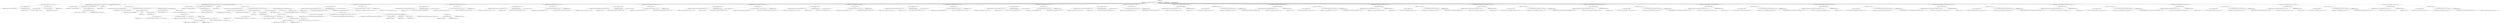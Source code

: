 digraph "init" {  
"266" [label = <(METHOD,init)<SUB>138</SUB>> ]
"267" [label = <(PARAM,this)<SUB>138</SUB>> ]
"268" [label = <(BLOCK,&lt;empty&gt;,&lt;empty&gt;)<SUB>138</SUB>> ]
"269" [label = <(&lt;operator&gt;.assignment,this.granted = new java.security.Permissions())<SUB>139</SUB>> ]
"270" [label = <(&lt;operator&gt;.fieldAccess,this.granted)<SUB>139</SUB>> ]
"271" [label = <(IDENTIFIER,this,this.granted = new java.security.Permissions())<SUB>139</SUB>> ]
"272" [label = <(FIELD_IDENTIFIER,granted,granted)<SUB>139</SUB>> ]
"273" [label = <(BLOCK,&lt;empty&gt;,&lt;empty&gt;)<SUB>139</SUB>> ]
"274" [label = <(&lt;operator&gt;.assignment,&lt;empty&gt;)> ]
"275" [label = <(IDENTIFIER,$obj3,&lt;empty&gt;)> ]
"276" [label = <(&lt;operator&gt;.alloc,new java.security.Permissions())<SUB>139</SUB>> ]
"277" [label = <(&lt;init&gt;,new java.security.Permissions())<SUB>139</SUB>> ]
"278" [label = <(IDENTIFIER,$obj3,new java.security.Permissions())> ]
"279" [label = <(IDENTIFIER,$obj3,&lt;empty&gt;)> ]
"280" [label = <(CONTROL_STRUCTURE,for (Iterator i = revokedPermissions.listIterator(); Some(i.hasNext()); ),for (Iterator i = revokedPermissions.listIterator(); Some(i.hasNext()); ))<SUB>140</SUB>> ]
"281" [label = <(LOCAL,Iterator i: java.util.Iterator)> ]
"282" [label = <(&lt;operator&gt;.assignment,Iterator i = revokedPermissions.listIterator())<SUB>140</SUB>> ]
"283" [label = <(IDENTIFIER,i,Iterator i = revokedPermissions.listIterator())<SUB>140</SUB>> ]
"284" [label = <(listIterator,revokedPermissions.listIterator())<SUB>140</SUB>> ]
"285" [label = <(&lt;operator&gt;.fieldAccess,this.revokedPermissions)<SUB>140</SUB>> ]
"286" [label = <(IDENTIFIER,this,revokedPermissions.listIterator())<SUB>140</SUB>> ]
"287" [label = <(FIELD_IDENTIFIER,revokedPermissions,revokedPermissions)<SUB>140</SUB>> ]
"288" [label = <(hasNext,i.hasNext())<SUB>140</SUB>> ]
"289" [label = <(IDENTIFIER,i,i.hasNext())<SUB>140</SUB>> ]
"290" [label = <(BLOCK,&lt;empty&gt;,&lt;empty&gt;)<SUB>140</SUB>> ]
"291" [label = <(LOCAL,Permissions.Permission p: org.apache.tools.ant.types.Permissions$Permission)> ]
"292" [label = <(&lt;operator&gt;.assignment,Permissions$Permission p = (Permissions.Permission) i.next())<SUB>141</SUB>> ]
"293" [label = <(IDENTIFIER,p,Permissions$Permission p = (Permissions.Permission) i.next())<SUB>141</SUB>> ]
"294" [label = <(&lt;operator&gt;.cast,(Permissions.Permission) i.next())<SUB>141</SUB>> ]
"295" [label = <(TYPE_REF,Permissions.Permission,Permissions.Permission)<SUB>141</SUB>> ]
"296" [label = <(next,i.next())<SUB>141</SUB>> ]
"297" [label = <(IDENTIFIER,i,i.next())<SUB>141</SUB>> ]
"298" [label = <(CONTROL_STRUCTURE,if (p.getClassName() == null),if (p.getClassName() == null))<SUB>142</SUB>> ]
"299" [label = <(&lt;operator&gt;.equals,p.getClassName() == null)<SUB>142</SUB>> ]
"300" [label = <(getClassName,p.getClassName())<SUB>142</SUB>> ]
"301" [label = <(IDENTIFIER,p,p.getClassName())<SUB>142</SUB>> ]
"302" [label = <(LITERAL,null,p.getClassName() == null)<SUB>142</SUB>> ]
"303" [label = <(BLOCK,&lt;empty&gt;,&lt;empty&gt;)<SUB>142</SUB>> ]
"304" [label = <(&lt;operator&gt;.throw,throw new BuildException(&quot;Revoked permission &quot; + p + &quot; does not contain a class.&quot;);)<SUB>143</SUB>> ]
"305" [label = <(BLOCK,&lt;empty&gt;,&lt;empty&gt;)<SUB>143</SUB>> ]
"306" [label = <(&lt;operator&gt;.assignment,&lt;empty&gt;)> ]
"307" [label = <(IDENTIFIER,$obj4,&lt;empty&gt;)> ]
"308" [label = <(&lt;operator&gt;.alloc,new BuildException(&quot;Revoked permission &quot; + p + &quot; does not contain a class.&quot;))<SUB>143</SUB>> ]
"309" [label = <(&lt;init&gt;,new BuildException(&quot;Revoked permission &quot; + p + &quot; does not contain a class.&quot;))<SUB>143</SUB>> ]
"310" [label = <(IDENTIFIER,$obj4,new BuildException(&quot;Revoked permission &quot; + p + &quot; does not contain a class.&quot;))> ]
"311" [label = <(&lt;operator&gt;.addition,&quot;Revoked permission &quot; + p + &quot; does not contain a class.&quot;)<SUB>143</SUB>> ]
"312" [label = <(&lt;operator&gt;.addition,&quot;Revoked permission &quot; + p)<SUB>143</SUB>> ]
"313" [label = <(LITERAL,&quot;Revoked permission &quot;,&quot;Revoked permission &quot; + p)<SUB>143</SUB>> ]
"314" [label = <(IDENTIFIER,p,&quot;Revoked permission &quot; + p)<SUB>143</SUB>> ]
"315" [label = <(LITERAL,&quot; does not contain a class.&quot;,&quot;Revoked permission &quot; + p + &quot; does not contain a class.&quot;)<SUB>143</SUB>> ]
"316" [label = <(IDENTIFIER,$obj4,&lt;empty&gt;)> ]
"317" [label = <(CONTROL_STRUCTURE,for (Iterator i = grantedPermissions.listIterator(); Some(i.hasNext()); ),for (Iterator i = grantedPermissions.listIterator(); Some(i.hasNext()); ))<SUB>146</SUB>> ]
"318" [label = <(LOCAL,Iterator i: java.util.Iterator)> ]
"319" [label = <(&lt;operator&gt;.assignment,Iterator i = grantedPermissions.listIterator())<SUB>146</SUB>> ]
"320" [label = <(IDENTIFIER,i,Iterator i = grantedPermissions.listIterator())<SUB>146</SUB>> ]
"321" [label = <(listIterator,grantedPermissions.listIterator())<SUB>146</SUB>> ]
"322" [label = <(&lt;operator&gt;.fieldAccess,this.grantedPermissions)<SUB>146</SUB>> ]
"323" [label = <(IDENTIFIER,this,grantedPermissions.listIterator())<SUB>146</SUB>> ]
"324" [label = <(FIELD_IDENTIFIER,grantedPermissions,grantedPermissions)<SUB>146</SUB>> ]
"325" [label = <(hasNext,i.hasNext())<SUB>146</SUB>> ]
"326" [label = <(IDENTIFIER,i,i.hasNext())<SUB>146</SUB>> ]
"327" [label = <(BLOCK,&lt;empty&gt;,&lt;empty&gt;)<SUB>146</SUB>> ]
"328" [label = <(LOCAL,Permissions.Permission p: org.apache.tools.ant.types.Permissions$Permission)> ]
"329" [label = <(&lt;operator&gt;.assignment,Permissions$Permission p = (Permissions.Permission) i.next())<SUB>147</SUB>> ]
"330" [label = <(IDENTIFIER,p,Permissions$Permission p = (Permissions.Permission) i.next())<SUB>147</SUB>> ]
"331" [label = <(&lt;operator&gt;.cast,(Permissions.Permission) i.next())<SUB>147</SUB>> ]
"332" [label = <(TYPE_REF,Permissions.Permission,Permissions.Permission)<SUB>147</SUB>> ]
"333" [label = <(next,i.next())<SUB>147</SUB>> ]
"334" [label = <(IDENTIFIER,i,i.next())<SUB>147</SUB>> ]
"335" [label = <(CONTROL_STRUCTURE,if (p.getClassName() == null),if (p.getClassName() == null))<SUB>148</SUB>> ]
"336" [label = <(&lt;operator&gt;.equals,p.getClassName() == null)<SUB>148</SUB>> ]
"337" [label = <(getClassName,p.getClassName())<SUB>148</SUB>> ]
"338" [label = <(IDENTIFIER,p,p.getClassName())<SUB>148</SUB>> ]
"339" [label = <(LITERAL,null,p.getClassName() == null)<SUB>148</SUB>> ]
"340" [label = <(BLOCK,&lt;empty&gt;,&lt;empty&gt;)<SUB>148</SUB>> ]
"341" [label = <(&lt;operator&gt;.throw,throw new BuildException(&quot;Granted permission &quot; + p + &quot; does not contain a class.&quot;);)<SUB>149</SUB>> ]
"342" [label = <(BLOCK,&lt;empty&gt;,&lt;empty&gt;)<SUB>149</SUB>> ]
"343" [label = <(&lt;operator&gt;.assignment,&lt;empty&gt;)> ]
"344" [label = <(IDENTIFIER,$obj5,&lt;empty&gt;)> ]
"345" [label = <(&lt;operator&gt;.alloc,new BuildException(&quot;Granted permission &quot; + p + &quot; does not contain a class.&quot;))<SUB>149</SUB>> ]
"346" [label = <(&lt;init&gt;,new BuildException(&quot;Granted permission &quot; + p + &quot; does not contain a class.&quot;))<SUB>149</SUB>> ]
"347" [label = <(IDENTIFIER,$obj5,new BuildException(&quot;Granted permission &quot; + p + &quot; does not contain a class.&quot;))> ]
"348" [label = <(&lt;operator&gt;.addition,&quot;Granted permission &quot; + p + &quot; does not contain a class.&quot;)<SUB>149</SUB>> ]
"349" [label = <(&lt;operator&gt;.addition,&quot;Granted permission &quot; + p)<SUB>149</SUB>> ]
"350" [label = <(LITERAL,&quot;Granted permission &quot;,&quot;Granted permission &quot; + p)<SUB>149</SUB>> ]
"351" [label = <(IDENTIFIER,p,&quot;Granted permission &quot; + p)<SUB>149</SUB>> ]
"352" [label = <(LITERAL,&quot; does not contain a class.&quot;,&quot;Granted permission &quot; + p + &quot; does not contain a class.&quot;)<SUB>149</SUB>> ]
"353" [label = <(IDENTIFIER,$obj5,&lt;empty&gt;)> ]
"354" [label = <(CONTROL_STRUCTURE,else,else)<SUB>150</SUB>> ]
"355" [label = <(BLOCK,&lt;empty&gt;,&lt;empty&gt;)<SUB>150</SUB>> ]
"8" [label = <(LOCAL,java.security.Permission perm: java.security.Permission)> ]
"356" [label = <(&lt;operator&gt;.assignment,Permission perm = new UnresolvedPermission(p.getClassName(), p.getName(), p.getActions(), null))<SUB>151</SUB>> ]
"357" [label = <(IDENTIFIER,perm,Permission perm = new UnresolvedPermission(p.getClassName(), p.getName(), p.getActions(), null))<SUB>151</SUB>> ]
"358" [label = <(&lt;operator&gt;.alloc,new UnresolvedPermission(p.getClassName(), p.getName(), p.getActions(), null))<SUB>151</SUB>> ]
"359" [label = <(&lt;init&gt;,new UnresolvedPermission(p.getClassName(), p.getName(), p.getActions(), null))<SUB>151</SUB>> ]
"7" [label = <(IDENTIFIER,perm,new UnresolvedPermission(p.getClassName(), p.getName(), p.getActions(), null))<SUB>151</SUB>> ]
"360" [label = <(getClassName,p.getClassName())<SUB>151</SUB>> ]
"361" [label = <(IDENTIFIER,p,p.getClassName())<SUB>151</SUB>> ]
"362" [label = <(getName,p.getName())<SUB>151</SUB>> ]
"363" [label = <(IDENTIFIER,p,p.getName())<SUB>151</SUB>> ]
"364" [label = <(getActions,p.getActions())<SUB>151</SUB>> ]
"365" [label = <(IDENTIFIER,p,p.getActions())<SUB>151</SUB>> ]
"366" [label = <(LITERAL,null,new UnresolvedPermission(p.getClassName(), p.getName(), p.getActions(), null))<SUB>151</SUB>> ]
"367" [label = <(add,granted.add(perm))<SUB>152</SUB>> ]
"368" [label = <(&lt;operator&gt;.fieldAccess,this.granted)<SUB>152</SUB>> ]
"369" [label = <(IDENTIFIER,this,granted.add(perm))<SUB>152</SUB>> ]
"370" [label = <(FIELD_IDENTIFIER,granted,granted)<SUB>152</SUB>> ]
"371" [label = <(IDENTIFIER,perm,granted.add(perm))<SUB>152</SUB>> ]
"372" [label = <(add,granted.add(new java.net.SocketPermission(&quot;localhost:1024-&quot;, &quot;listen&quot;)))<SUB>156</SUB>> ]
"373" [label = <(&lt;operator&gt;.fieldAccess,this.granted)<SUB>156</SUB>> ]
"374" [label = <(IDENTIFIER,this,granted.add(new java.net.SocketPermission(&quot;localhost:1024-&quot;, &quot;listen&quot;)))<SUB>156</SUB>> ]
"375" [label = <(FIELD_IDENTIFIER,granted,granted)<SUB>156</SUB>> ]
"376" [label = <(BLOCK,&lt;empty&gt;,&lt;empty&gt;)<SUB>156</SUB>> ]
"377" [label = <(&lt;operator&gt;.assignment,&lt;empty&gt;)> ]
"378" [label = <(IDENTIFIER,$obj7,&lt;empty&gt;)> ]
"379" [label = <(&lt;operator&gt;.alloc,new java.net.SocketPermission(&quot;localhost:1024-&quot;, &quot;listen&quot;))<SUB>156</SUB>> ]
"380" [label = <(&lt;init&gt;,new java.net.SocketPermission(&quot;localhost:1024-&quot;, &quot;listen&quot;))<SUB>156</SUB>> ]
"381" [label = <(IDENTIFIER,$obj7,new java.net.SocketPermission(&quot;localhost:1024-&quot;, &quot;listen&quot;))> ]
"382" [label = <(LITERAL,&quot;localhost:1024-&quot;,new java.net.SocketPermission(&quot;localhost:1024-&quot;, &quot;listen&quot;))<SUB>156</SUB>> ]
"383" [label = <(LITERAL,&quot;listen&quot;,new java.net.SocketPermission(&quot;localhost:1024-&quot;, &quot;listen&quot;))<SUB>156</SUB>> ]
"384" [label = <(IDENTIFIER,$obj7,&lt;empty&gt;)> ]
"385" [label = <(add,granted.add(new java.util.PropertyPermission(&quot;java.version&quot;, &quot;read&quot;)))<SUB>157</SUB>> ]
"386" [label = <(&lt;operator&gt;.fieldAccess,this.granted)<SUB>157</SUB>> ]
"387" [label = <(IDENTIFIER,this,granted.add(new java.util.PropertyPermission(&quot;java.version&quot;, &quot;read&quot;)))<SUB>157</SUB>> ]
"388" [label = <(FIELD_IDENTIFIER,granted,granted)<SUB>157</SUB>> ]
"389" [label = <(BLOCK,&lt;empty&gt;,&lt;empty&gt;)<SUB>157</SUB>> ]
"390" [label = <(&lt;operator&gt;.assignment,&lt;empty&gt;)> ]
"391" [label = <(IDENTIFIER,$obj8,&lt;empty&gt;)> ]
"392" [label = <(&lt;operator&gt;.alloc,new java.util.PropertyPermission(&quot;java.version&quot;, &quot;read&quot;))<SUB>157</SUB>> ]
"393" [label = <(&lt;init&gt;,new java.util.PropertyPermission(&quot;java.version&quot;, &quot;read&quot;))<SUB>157</SUB>> ]
"394" [label = <(IDENTIFIER,$obj8,new java.util.PropertyPermission(&quot;java.version&quot;, &quot;read&quot;))> ]
"395" [label = <(LITERAL,&quot;java.version&quot;,new java.util.PropertyPermission(&quot;java.version&quot;, &quot;read&quot;))<SUB>157</SUB>> ]
"396" [label = <(LITERAL,&quot;read&quot;,new java.util.PropertyPermission(&quot;java.version&quot;, &quot;read&quot;))<SUB>157</SUB>> ]
"397" [label = <(IDENTIFIER,$obj8,&lt;empty&gt;)> ]
"398" [label = <(add,granted.add(new java.util.PropertyPermission(&quot;java.vendor&quot;, &quot;read&quot;)))<SUB>158</SUB>> ]
"399" [label = <(&lt;operator&gt;.fieldAccess,this.granted)<SUB>158</SUB>> ]
"400" [label = <(IDENTIFIER,this,granted.add(new java.util.PropertyPermission(&quot;java.vendor&quot;, &quot;read&quot;)))<SUB>158</SUB>> ]
"401" [label = <(FIELD_IDENTIFIER,granted,granted)<SUB>158</SUB>> ]
"402" [label = <(BLOCK,&lt;empty&gt;,&lt;empty&gt;)<SUB>158</SUB>> ]
"403" [label = <(&lt;operator&gt;.assignment,&lt;empty&gt;)> ]
"404" [label = <(IDENTIFIER,$obj9,&lt;empty&gt;)> ]
"405" [label = <(&lt;operator&gt;.alloc,new java.util.PropertyPermission(&quot;java.vendor&quot;, &quot;read&quot;))<SUB>158</SUB>> ]
"406" [label = <(&lt;init&gt;,new java.util.PropertyPermission(&quot;java.vendor&quot;, &quot;read&quot;))<SUB>158</SUB>> ]
"407" [label = <(IDENTIFIER,$obj9,new java.util.PropertyPermission(&quot;java.vendor&quot;, &quot;read&quot;))> ]
"408" [label = <(LITERAL,&quot;java.vendor&quot;,new java.util.PropertyPermission(&quot;java.vendor&quot;, &quot;read&quot;))<SUB>158</SUB>> ]
"409" [label = <(LITERAL,&quot;read&quot;,new java.util.PropertyPermission(&quot;java.vendor&quot;, &quot;read&quot;))<SUB>158</SUB>> ]
"410" [label = <(IDENTIFIER,$obj9,&lt;empty&gt;)> ]
"411" [label = <(add,granted.add(new java.util.PropertyPermission(&quot;java.vendor.url&quot;, &quot;read&quot;)))<SUB>159</SUB>> ]
"412" [label = <(&lt;operator&gt;.fieldAccess,this.granted)<SUB>159</SUB>> ]
"413" [label = <(IDENTIFIER,this,granted.add(new java.util.PropertyPermission(&quot;java.vendor.url&quot;, &quot;read&quot;)))<SUB>159</SUB>> ]
"414" [label = <(FIELD_IDENTIFIER,granted,granted)<SUB>159</SUB>> ]
"415" [label = <(BLOCK,&lt;empty&gt;,&lt;empty&gt;)<SUB>159</SUB>> ]
"416" [label = <(&lt;operator&gt;.assignment,&lt;empty&gt;)> ]
"417" [label = <(IDENTIFIER,$obj10,&lt;empty&gt;)> ]
"418" [label = <(&lt;operator&gt;.alloc,new java.util.PropertyPermission(&quot;java.vendor.url&quot;, &quot;read&quot;))<SUB>159</SUB>> ]
"419" [label = <(&lt;init&gt;,new java.util.PropertyPermission(&quot;java.vendor.url&quot;, &quot;read&quot;))<SUB>159</SUB>> ]
"420" [label = <(IDENTIFIER,$obj10,new java.util.PropertyPermission(&quot;java.vendor.url&quot;, &quot;read&quot;))> ]
"421" [label = <(LITERAL,&quot;java.vendor.url&quot;,new java.util.PropertyPermission(&quot;java.vendor.url&quot;, &quot;read&quot;))<SUB>159</SUB>> ]
"422" [label = <(LITERAL,&quot;read&quot;,new java.util.PropertyPermission(&quot;java.vendor.url&quot;, &quot;read&quot;))<SUB>159</SUB>> ]
"423" [label = <(IDENTIFIER,$obj10,&lt;empty&gt;)> ]
"424" [label = <(add,granted.add(new java.util.PropertyPermission(&quot;java.class.version&quot;, &quot;read&quot;)))<SUB>160</SUB>> ]
"425" [label = <(&lt;operator&gt;.fieldAccess,this.granted)<SUB>160</SUB>> ]
"426" [label = <(IDENTIFIER,this,granted.add(new java.util.PropertyPermission(&quot;java.class.version&quot;, &quot;read&quot;)))<SUB>160</SUB>> ]
"427" [label = <(FIELD_IDENTIFIER,granted,granted)<SUB>160</SUB>> ]
"428" [label = <(BLOCK,&lt;empty&gt;,&lt;empty&gt;)<SUB>160</SUB>> ]
"429" [label = <(&lt;operator&gt;.assignment,&lt;empty&gt;)> ]
"430" [label = <(IDENTIFIER,$obj11,&lt;empty&gt;)> ]
"431" [label = <(&lt;operator&gt;.alloc,new java.util.PropertyPermission(&quot;java.class.version&quot;, &quot;read&quot;))<SUB>160</SUB>> ]
"432" [label = <(&lt;init&gt;,new java.util.PropertyPermission(&quot;java.class.version&quot;, &quot;read&quot;))<SUB>160</SUB>> ]
"433" [label = <(IDENTIFIER,$obj11,new java.util.PropertyPermission(&quot;java.class.version&quot;, &quot;read&quot;))> ]
"434" [label = <(LITERAL,&quot;java.class.version&quot;,new java.util.PropertyPermission(&quot;java.class.version&quot;, &quot;read&quot;))<SUB>160</SUB>> ]
"435" [label = <(LITERAL,&quot;read&quot;,new java.util.PropertyPermission(&quot;java.class.version&quot;, &quot;read&quot;))<SUB>160</SUB>> ]
"436" [label = <(IDENTIFIER,$obj11,&lt;empty&gt;)> ]
"437" [label = <(add,granted.add(new java.util.PropertyPermission(&quot;os.name&quot;, &quot;read&quot;)))<SUB>161</SUB>> ]
"438" [label = <(&lt;operator&gt;.fieldAccess,this.granted)<SUB>161</SUB>> ]
"439" [label = <(IDENTIFIER,this,granted.add(new java.util.PropertyPermission(&quot;os.name&quot;, &quot;read&quot;)))<SUB>161</SUB>> ]
"440" [label = <(FIELD_IDENTIFIER,granted,granted)<SUB>161</SUB>> ]
"441" [label = <(BLOCK,&lt;empty&gt;,&lt;empty&gt;)<SUB>161</SUB>> ]
"442" [label = <(&lt;operator&gt;.assignment,&lt;empty&gt;)> ]
"443" [label = <(IDENTIFIER,$obj12,&lt;empty&gt;)> ]
"444" [label = <(&lt;operator&gt;.alloc,new java.util.PropertyPermission(&quot;os.name&quot;, &quot;read&quot;))<SUB>161</SUB>> ]
"445" [label = <(&lt;init&gt;,new java.util.PropertyPermission(&quot;os.name&quot;, &quot;read&quot;))<SUB>161</SUB>> ]
"446" [label = <(IDENTIFIER,$obj12,new java.util.PropertyPermission(&quot;os.name&quot;, &quot;read&quot;))> ]
"447" [label = <(LITERAL,&quot;os.name&quot;,new java.util.PropertyPermission(&quot;os.name&quot;, &quot;read&quot;))<SUB>161</SUB>> ]
"448" [label = <(LITERAL,&quot;read&quot;,new java.util.PropertyPermission(&quot;os.name&quot;, &quot;read&quot;))<SUB>161</SUB>> ]
"449" [label = <(IDENTIFIER,$obj12,&lt;empty&gt;)> ]
"450" [label = <(add,granted.add(new java.util.PropertyPermission(&quot;os.version&quot;, &quot;read&quot;)))<SUB>162</SUB>> ]
"451" [label = <(&lt;operator&gt;.fieldAccess,this.granted)<SUB>162</SUB>> ]
"452" [label = <(IDENTIFIER,this,granted.add(new java.util.PropertyPermission(&quot;os.version&quot;, &quot;read&quot;)))<SUB>162</SUB>> ]
"453" [label = <(FIELD_IDENTIFIER,granted,granted)<SUB>162</SUB>> ]
"454" [label = <(BLOCK,&lt;empty&gt;,&lt;empty&gt;)<SUB>162</SUB>> ]
"455" [label = <(&lt;operator&gt;.assignment,&lt;empty&gt;)> ]
"456" [label = <(IDENTIFIER,$obj13,&lt;empty&gt;)> ]
"457" [label = <(&lt;operator&gt;.alloc,new java.util.PropertyPermission(&quot;os.version&quot;, &quot;read&quot;))<SUB>162</SUB>> ]
"458" [label = <(&lt;init&gt;,new java.util.PropertyPermission(&quot;os.version&quot;, &quot;read&quot;))<SUB>162</SUB>> ]
"459" [label = <(IDENTIFIER,$obj13,new java.util.PropertyPermission(&quot;os.version&quot;, &quot;read&quot;))> ]
"460" [label = <(LITERAL,&quot;os.version&quot;,new java.util.PropertyPermission(&quot;os.version&quot;, &quot;read&quot;))<SUB>162</SUB>> ]
"461" [label = <(LITERAL,&quot;read&quot;,new java.util.PropertyPermission(&quot;os.version&quot;, &quot;read&quot;))<SUB>162</SUB>> ]
"462" [label = <(IDENTIFIER,$obj13,&lt;empty&gt;)> ]
"463" [label = <(add,granted.add(new java.util.PropertyPermission(&quot;os.arch&quot;, &quot;read&quot;)))<SUB>163</SUB>> ]
"464" [label = <(&lt;operator&gt;.fieldAccess,this.granted)<SUB>163</SUB>> ]
"465" [label = <(IDENTIFIER,this,granted.add(new java.util.PropertyPermission(&quot;os.arch&quot;, &quot;read&quot;)))<SUB>163</SUB>> ]
"466" [label = <(FIELD_IDENTIFIER,granted,granted)<SUB>163</SUB>> ]
"467" [label = <(BLOCK,&lt;empty&gt;,&lt;empty&gt;)<SUB>163</SUB>> ]
"468" [label = <(&lt;operator&gt;.assignment,&lt;empty&gt;)> ]
"469" [label = <(IDENTIFIER,$obj14,&lt;empty&gt;)> ]
"470" [label = <(&lt;operator&gt;.alloc,new java.util.PropertyPermission(&quot;os.arch&quot;, &quot;read&quot;))<SUB>163</SUB>> ]
"471" [label = <(&lt;init&gt;,new java.util.PropertyPermission(&quot;os.arch&quot;, &quot;read&quot;))<SUB>163</SUB>> ]
"472" [label = <(IDENTIFIER,$obj14,new java.util.PropertyPermission(&quot;os.arch&quot;, &quot;read&quot;))> ]
"473" [label = <(LITERAL,&quot;os.arch&quot;,new java.util.PropertyPermission(&quot;os.arch&quot;, &quot;read&quot;))<SUB>163</SUB>> ]
"474" [label = <(LITERAL,&quot;read&quot;,new java.util.PropertyPermission(&quot;os.arch&quot;, &quot;read&quot;))<SUB>163</SUB>> ]
"475" [label = <(IDENTIFIER,$obj14,&lt;empty&gt;)> ]
"476" [label = <(add,granted.add(new java.util.PropertyPermission(&quot;file.encoding&quot;, &quot;read&quot;)))<SUB>164</SUB>> ]
"477" [label = <(&lt;operator&gt;.fieldAccess,this.granted)<SUB>164</SUB>> ]
"478" [label = <(IDENTIFIER,this,granted.add(new java.util.PropertyPermission(&quot;file.encoding&quot;, &quot;read&quot;)))<SUB>164</SUB>> ]
"479" [label = <(FIELD_IDENTIFIER,granted,granted)<SUB>164</SUB>> ]
"480" [label = <(BLOCK,&lt;empty&gt;,&lt;empty&gt;)<SUB>164</SUB>> ]
"481" [label = <(&lt;operator&gt;.assignment,&lt;empty&gt;)> ]
"482" [label = <(IDENTIFIER,$obj15,&lt;empty&gt;)> ]
"483" [label = <(&lt;operator&gt;.alloc,new java.util.PropertyPermission(&quot;file.encoding&quot;, &quot;read&quot;))<SUB>164</SUB>> ]
"484" [label = <(&lt;init&gt;,new java.util.PropertyPermission(&quot;file.encoding&quot;, &quot;read&quot;))<SUB>164</SUB>> ]
"485" [label = <(IDENTIFIER,$obj15,new java.util.PropertyPermission(&quot;file.encoding&quot;, &quot;read&quot;))> ]
"486" [label = <(LITERAL,&quot;file.encoding&quot;,new java.util.PropertyPermission(&quot;file.encoding&quot;, &quot;read&quot;))<SUB>164</SUB>> ]
"487" [label = <(LITERAL,&quot;read&quot;,new java.util.PropertyPermission(&quot;file.encoding&quot;, &quot;read&quot;))<SUB>164</SUB>> ]
"488" [label = <(IDENTIFIER,$obj15,&lt;empty&gt;)> ]
"489" [label = <(add,granted.add(new java.util.PropertyPermission(&quot;file.separator&quot;, &quot;read&quot;)))<SUB>165</SUB>> ]
"490" [label = <(&lt;operator&gt;.fieldAccess,this.granted)<SUB>165</SUB>> ]
"491" [label = <(IDENTIFIER,this,granted.add(new java.util.PropertyPermission(&quot;file.separator&quot;, &quot;read&quot;)))<SUB>165</SUB>> ]
"492" [label = <(FIELD_IDENTIFIER,granted,granted)<SUB>165</SUB>> ]
"493" [label = <(BLOCK,&lt;empty&gt;,&lt;empty&gt;)<SUB>165</SUB>> ]
"494" [label = <(&lt;operator&gt;.assignment,&lt;empty&gt;)> ]
"495" [label = <(IDENTIFIER,$obj16,&lt;empty&gt;)> ]
"496" [label = <(&lt;operator&gt;.alloc,new java.util.PropertyPermission(&quot;file.separator&quot;, &quot;read&quot;))<SUB>165</SUB>> ]
"497" [label = <(&lt;init&gt;,new java.util.PropertyPermission(&quot;file.separator&quot;, &quot;read&quot;))<SUB>165</SUB>> ]
"498" [label = <(IDENTIFIER,$obj16,new java.util.PropertyPermission(&quot;file.separator&quot;, &quot;read&quot;))> ]
"499" [label = <(LITERAL,&quot;file.separator&quot;,new java.util.PropertyPermission(&quot;file.separator&quot;, &quot;read&quot;))<SUB>165</SUB>> ]
"500" [label = <(LITERAL,&quot;read&quot;,new java.util.PropertyPermission(&quot;file.separator&quot;, &quot;read&quot;))<SUB>165</SUB>> ]
"501" [label = <(IDENTIFIER,$obj16,&lt;empty&gt;)> ]
"502" [label = <(add,granted.add(new java.util.PropertyPermission(&quot;path.separator&quot;, &quot;read&quot;)))<SUB>166</SUB>> ]
"503" [label = <(&lt;operator&gt;.fieldAccess,this.granted)<SUB>166</SUB>> ]
"504" [label = <(IDENTIFIER,this,granted.add(new java.util.PropertyPermission(&quot;path.separator&quot;, &quot;read&quot;)))<SUB>166</SUB>> ]
"505" [label = <(FIELD_IDENTIFIER,granted,granted)<SUB>166</SUB>> ]
"506" [label = <(BLOCK,&lt;empty&gt;,&lt;empty&gt;)<SUB>166</SUB>> ]
"507" [label = <(&lt;operator&gt;.assignment,&lt;empty&gt;)> ]
"508" [label = <(IDENTIFIER,$obj17,&lt;empty&gt;)> ]
"509" [label = <(&lt;operator&gt;.alloc,new java.util.PropertyPermission(&quot;path.separator&quot;, &quot;read&quot;))<SUB>166</SUB>> ]
"510" [label = <(&lt;init&gt;,new java.util.PropertyPermission(&quot;path.separator&quot;, &quot;read&quot;))<SUB>166</SUB>> ]
"511" [label = <(IDENTIFIER,$obj17,new java.util.PropertyPermission(&quot;path.separator&quot;, &quot;read&quot;))> ]
"512" [label = <(LITERAL,&quot;path.separator&quot;,new java.util.PropertyPermission(&quot;path.separator&quot;, &quot;read&quot;))<SUB>166</SUB>> ]
"513" [label = <(LITERAL,&quot;read&quot;,new java.util.PropertyPermission(&quot;path.separator&quot;, &quot;read&quot;))<SUB>166</SUB>> ]
"514" [label = <(IDENTIFIER,$obj17,&lt;empty&gt;)> ]
"515" [label = <(add,granted.add(new java.util.PropertyPermission(&quot;line.separator&quot;, &quot;read&quot;)))<SUB>167</SUB>> ]
"516" [label = <(&lt;operator&gt;.fieldAccess,this.granted)<SUB>167</SUB>> ]
"517" [label = <(IDENTIFIER,this,granted.add(new java.util.PropertyPermission(&quot;line.separator&quot;, &quot;read&quot;)))<SUB>167</SUB>> ]
"518" [label = <(FIELD_IDENTIFIER,granted,granted)<SUB>167</SUB>> ]
"519" [label = <(BLOCK,&lt;empty&gt;,&lt;empty&gt;)<SUB>167</SUB>> ]
"520" [label = <(&lt;operator&gt;.assignment,&lt;empty&gt;)> ]
"521" [label = <(IDENTIFIER,$obj18,&lt;empty&gt;)> ]
"522" [label = <(&lt;operator&gt;.alloc,new java.util.PropertyPermission(&quot;line.separator&quot;, &quot;read&quot;))<SUB>167</SUB>> ]
"523" [label = <(&lt;init&gt;,new java.util.PropertyPermission(&quot;line.separator&quot;, &quot;read&quot;))<SUB>167</SUB>> ]
"524" [label = <(IDENTIFIER,$obj18,new java.util.PropertyPermission(&quot;line.separator&quot;, &quot;read&quot;))> ]
"525" [label = <(LITERAL,&quot;line.separator&quot;,new java.util.PropertyPermission(&quot;line.separator&quot;, &quot;read&quot;))<SUB>167</SUB>> ]
"526" [label = <(LITERAL,&quot;read&quot;,new java.util.PropertyPermission(&quot;line.separator&quot;, &quot;read&quot;))<SUB>167</SUB>> ]
"527" [label = <(IDENTIFIER,$obj18,&lt;empty&gt;)> ]
"528" [label = <(add,granted.add(new java.util.PropertyPermission(&quot;java.specification.version&quot;, &quot;read&quot;)))<SUB>168</SUB>> ]
"529" [label = <(&lt;operator&gt;.fieldAccess,this.granted)<SUB>168</SUB>> ]
"530" [label = <(IDENTIFIER,this,granted.add(new java.util.PropertyPermission(&quot;java.specification.version&quot;, &quot;read&quot;)))<SUB>168</SUB>> ]
"531" [label = <(FIELD_IDENTIFIER,granted,granted)<SUB>168</SUB>> ]
"532" [label = <(BLOCK,&lt;empty&gt;,&lt;empty&gt;)<SUB>168</SUB>> ]
"533" [label = <(&lt;operator&gt;.assignment,&lt;empty&gt;)> ]
"534" [label = <(IDENTIFIER,$obj19,&lt;empty&gt;)> ]
"535" [label = <(&lt;operator&gt;.alloc,new java.util.PropertyPermission(&quot;java.specification.version&quot;, &quot;read&quot;))<SUB>168</SUB>> ]
"536" [label = <(&lt;init&gt;,new java.util.PropertyPermission(&quot;java.specification.version&quot;, &quot;read&quot;))<SUB>168</SUB>> ]
"537" [label = <(IDENTIFIER,$obj19,new java.util.PropertyPermission(&quot;java.specification.version&quot;, &quot;read&quot;))> ]
"538" [label = <(LITERAL,&quot;java.specification.version&quot;,new java.util.PropertyPermission(&quot;java.specification.version&quot;, &quot;read&quot;))<SUB>168</SUB>> ]
"539" [label = <(LITERAL,&quot;read&quot;,new java.util.PropertyPermission(&quot;java.specification.version&quot;, &quot;read&quot;))<SUB>168</SUB>> ]
"540" [label = <(IDENTIFIER,$obj19,&lt;empty&gt;)> ]
"541" [label = <(add,granted.add(new java.util.PropertyPermission(&quot;java.specification.vendor&quot;, &quot;read&quot;)))<SUB>169</SUB>> ]
"542" [label = <(&lt;operator&gt;.fieldAccess,this.granted)<SUB>169</SUB>> ]
"543" [label = <(IDENTIFIER,this,granted.add(new java.util.PropertyPermission(&quot;java.specification.vendor&quot;, &quot;read&quot;)))<SUB>169</SUB>> ]
"544" [label = <(FIELD_IDENTIFIER,granted,granted)<SUB>169</SUB>> ]
"545" [label = <(BLOCK,&lt;empty&gt;,&lt;empty&gt;)<SUB>169</SUB>> ]
"546" [label = <(&lt;operator&gt;.assignment,&lt;empty&gt;)> ]
"547" [label = <(IDENTIFIER,$obj20,&lt;empty&gt;)> ]
"548" [label = <(&lt;operator&gt;.alloc,new java.util.PropertyPermission(&quot;java.specification.vendor&quot;, &quot;read&quot;))<SUB>169</SUB>> ]
"549" [label = <(&lt;init&gt;,new java.util.PropertyPermission(&quot;java.specification.vendor&quot;, &quot;read&quot;))<SUB>169</SUB>> ]
"550" [label = <(IDENTIFIER,$obj20,new java.util.PropertyPermission(&quot;java.specification.vendor&quot;, &quot;read&quot;))> ]
"551" [label = <(LITERAL,&quot;java.specification.vendor&quot;,new java.util.PropertyPermission(&quot;java.specification.vendor&quot;, &quot;read&quot;))<SUB>169</SUB>> ]
"552" [label = <(LITERAL,&quot;read&quot;,new java.util.PropertyPermission(&quot;java.specification.vendor&quot;, &quot;read&quot;))<SUB>169</SUB>> ]
"553" [label = <(IDENTIFIER,$obj20,&lt;empty&gt;)> ]
"554" [label = <(add,granted.add(new java.util.PropertyPermission(&quot;java.specification.name&quot;, &quot;read&quot;)))<SUB>170</SUB>> ]
"555" [label = <(&lt;operator&gt;.fieldAccess,this.granted)<SUB>170</SUB>> ]
"556" [label = <(IDENTIFIER,this,granted.add(new java.util.PropertyPermission(&quot;java.specification.name&quot;, &quot;read&quot;)))<SUB>170</SUB>> ]
"557" [label = <(FIELD_IDENTIFIER,granted,granted)<SUB>170</SUB>> ]
"558" [label = <(BLOCK,&lt;empty&gt;,&lt;empty&gt;)<SUB>170</SUB>> ]
"559" [label = <(&lt;operator&gt;.assignment,&lt;empty&gt;)> ]
"560" [label = <(IDENTIFIER,$obj21,&lt;empty&gt;)> ]
"561" [label = <(&lt;operator&gt;.alloc,new java.util.PropertyPermission(&quot;java.specification.name&quot;, &quot;read&quot;))<SUB>170</SUB>> ]
"562" [label = <(&lt;init&gt;,new java.util.PropertyPermission(&quot;java.specification.name&quot;, &quot;read&quot;))<SUB>170</SUB>> ]
"563" [label = <(IDENTIFIER,$obj21,new java.util.PropertyPermission(&quot;java.specification.name&quot;, &quot;read&quot;))> ]
"564" [label = <(LITERAL,&quot;java.specification.name&quot;,new java.util.PropertyPermission(&quot;java.specification.name&quot;, &quot;read&quot;))<SUB>170</SUB>> ]
"565" [label = <(LITERAL,&quot;read&quot;,new java.util.PropertyPermission(&quot;java.specification.name&quot;, &quot;read&quot;))<SUB>170</SUB>> ]
"566" [label = <(IDENTIFIER,$obj21,&lt;empty&gt;)> ]
"567" [label = <(add,granted.add(new java.util.PropertyPermission(&quot;java.vm.specification.version&quot;, &quot;read&quot;)))<SUB>171</SUB>> ]
"568" [label = <(&lt;operator&gt;.fieldAccess,this.granted)<SUB>171</SUB>> ]
"569" [label = <(IDENTIFIER,this,granted.add(new java.util.PropertyPermission(&quot;java.vm.specification.version&quot;, &quot;read&quot;)))<SUB>171</SUB>> ]
"570" [label = <(FIELD_IDENTIFIER,granted,granted)<SUB>171</SUB>> ]
"571" [label = <(BLOCK,&lt;empty&gt;,&lt;empty&gt;)<SUB>171</SUB>> ]
"572" [label = <(&lt;operator&gt;.assignment,&lt;empty&gt;)> ]
"573" [label = <(IDENTIFIER,$obj22,&lt;empty&gt;)> ]
"574" [label = <(&lt;operator&gt;.alloc,new java.util.PropertyPermission(&quot;java.vm.specification.version&quot;, &quot;read&quot;))<SUB>171</SUB>> ]
"575" [label = <(&lt;init&gt;,new java.util.PropertyPermission(&quot;java.vm.specification.version&quot;, &quot;read&quot;))<SUB>171</SUB>> ]
"576" [label = <(IDENTIFIER,$obj22,new java.util.PropertyPermission(&quot;java.vm.specification.version&quot;, &quot;read&quot;))> ]
"577" [label = <(LITERAL,&quot;java.vm.specification.version&quot;,new java.util.PropertyPermission(&quot;java.vm.specification.version&quot;, &quot;read&quot;))<SUB>171</SUB>> ]
"578" [label = <(LITERAL,&quot;read&quot;,new java.util.PropertyPermission(&quot;java.vm.specification.version&quot;, &quot;read&quot;))<SUB>171</SUB>> ]
"579" [label = <(IDENTIFIER,$obj22,&lt;empty&gt;)> ]
"580" [label = <(add,granted.add(new java.util.PropertyPermission(&quot;java.vm.specification.vendor&quot;, &quot;read&quot;)))<SUB>172</SUB>> ]
"581" [label = <(&lt;operator&gt;.fieldAccess,this.granted)<SUB>172</SUB>> ]
"582" [label = <(IDENTIFIER,this,granted.add(new java.util.PropertyPermission(&quot;java.vm.specification.vendor&quot;, &quot;read&quot;)))<SUB>172</SUB>> ]
"583" [label = <(FIELD_IDENTIFIER,granted,granted)<SUB>172</SUB>> ]
"584" [label = <(BLOCK,&lt;empty&gt;,&lt;empty&gt;)<SUB>172</SUB>> ]
"585" [label = <(&lt;operator&gt;.assignment,&lt;empty&gt;)> ]
"586" [label = <(IDENTIFIER,$obj23,&lt;empty&gt;)> ]
"587" [label = <(&lt;operator&gt;.alloc,new java.util.PropertyPermission(&quot;java.vm.specification.vendor&quot;, &quot;read&quot;))<SUB>172</SUB>> ]
"588" [label = <(&lt;init&gt;,new java.util.PropertyPermission(&quot;java.vm.specification.vendor&quot;, &quot;read&quot;))<SUB>172</SUB>> ]
"589" [label = <(IDENTIFIER,$obj23,new java.util.PropertyPermission(&quot;java.vm.specification.vendor&quot;, &quot;read&quot;))> ]
"590" [label = <(LITERAL,&quot;java.vm.specification.vendor&quot;,new java.util.PropertyPermission(&quot;java.vm.specification.vendor&quot;, &quot;read&quot;))<SUB>172</SUB>> ]
"591" [label = <(LITERAL,&quot;read&quot;,new java.util.PropertyPermission(&quot;java.vm.specification.vendor&quot;, &quot;read&quot;))<SUB>172</SUB>> ]
"592" [label = <(IDENTIFIER,$obj23,&lt;empty&gt;)> ]
"593" [label = <(add,granted.add(new java.util.PropertyPermission(&quot;java.vm.specification.name&quot;, &quot;read&quot;)))<SUB>173</SUB>> ]
"594" [label = <(&lt;operator&gt;.fieldAccess,this.granted)<SUB>173</SUB>> ]
"595" [label = <(IDENTIFIER,this,granted.add(new java.util.PropertyPermission(&quot;java.vm.specification.name&quot;, &quot;read&quot;)))<SUB>173</SUB>> ]
"596" [label = <(FIELD_IDENTIFIER,granted,granted)<SUB>173</SUB>> ]
"597" [label = <(BLOCK,&lt;empty&gt;,&lt;empty&gt;)<SUB>173</SUB>> ]
"598" [label = <(&lt;operator&gt;.assignment,&lt;empty&gt;)> ]
"599" [label = <(IDENTIFIER,$obj24,&lt;empty&gt;)> ]
"600" [label = <(&lt;operator&gt;.alloc,new java.util.PropertyPermission(&quot;java.vm.specification.name&quot;, &quot;read&quot;))<SUB>173</SUB>> ]
"601" [label = <(&lt;init&gt;,new java.util.PropertyPermission(&quot;java.vm.specification.name&quot;, &quot;read&quot;))<SUB>173</SUB>> ]
"602" [label = <(IDENTIFIER,$obj24,new java.util.PropertyPermission(&quot;java.vm.specification.name&quot;, &quot;read&quot;))> ]
"603" [label = <(LITERAL,&quot;java.vm.specification.name&quot;,new java.util.PropertyPermission(&quot;java.vm.specification.name&quot;, &quot;read&quot;))<SUB>173</SUB>> ]
"604" [label = <(LITERAL,&quot;read&quot;,new java.util.PropertyPermission(&quot;java.vm.specification.name&quot;, &quot;read&quot;))<SUB>173</SUB>> ]
"605" [label = <(IDENTIFIER,$obj24,&lt;empty&gt;)> ]
"606" [label = <(add,granted.add(new java.util.PropertyPermission(&quot;java.vm.version&quot;, &quot;read&quot;)))<SUB>174</SUB>> ]
"607" [label = <(&lt;operator&gt;.fieldAccess,this.granted)<SUB>174</SUB>> ]
"608" [label = <(IDENTIFIER,this,granted.add(new java.util.PropertyPermission(&quot;java.vm.version&quot;, &quot;read&quot;)))<SUB>174</SUB>> ]
"609" [label = <(FIELD_IDENTIFIER,granted,granted)<SUB>174</SUB>> ]
"610" [label = <(BLOCK,&lt;empty&gt;,&lt;empty&gt;)<SUB>174</SUB>> ]
"611" [label = <(&lt;operator&gt;.assignment,&lt;empty&gt;)> ]
"612" [label = <(IDENTIFIER,$obj25,&lt;empty&gt;)> ]
"613" [label = <(&lt;operator&gt;.alloc,new java.util.PropertyPermission(&quot;java.vm.version&quot;, &quot;read&quot;))<SUB>174</SUB>> ]
"614" [label = <(&lt;init&gt;,new java.util.PropertyPermission(&quot;java.vm.version&quot;, &quot;read&quot;))<SUB>174</SUB>> ]
"615" [label = <(IDENTIFIER,$obj25,new java.util.PropertyPermission(&quot;java.vm.version&quot;, &quot;read&quot;))> ]
"616" [label = <(LITERAL,&quot;java.vm.version&quot;,new java.util.PropertyPermission(&quot;java.vm.version&quot;, &quot;read&quot;))<SUB>174</SUB>> ]
"617" [label = <(LITERAL,&quot;read&quot;,new java.util.PropertyPermission(&quot;java.vm.version&quot;, &quot;read&quot;))<SUB>174</SUB>> ]
"618" [label = <(IDENTIFIER,$obj25,&lt;empty&gt;)> ]
"619" [label = <(add,granted.add(new java.util.PropertyPermission(&quot;java.vm.vendor&quot;, &quot;read&quot;)))<SUB>175</SUB>> ]
"620" [label = <(&lt;operator&gt;.fieldAccess,this.granted)<SUB>175</SUB>> ]
"621" [label = <(IDENTIFIER,this,granted.add(new java.util.PropertyPermission(&quot;java.vm.vendor&quot;, &quot;read&quot;)))<SUB>175</SUB>> ]
"622" [label = <(FIELD_IDENTIFIER,granted,granted)<SUB>175</SUB>> ]
"623" [label = <(BLOCK,&lt;empty&gt;,&lt;empty&gt;)<SUB>175</SUB>> ]
"624" [label = <(&lt;operator&gt;.assignment,&lt;empty&gt;)> ]
"625" [label = <(IDENTIFIER,$obj26,&lt;empty&gt;)> ]
"626" [label = <(&lt;operator&gt;.alloc,new java.util.PropertyPermission(&quot;java.vm.vendor&quot;, &quot;read&quot;))<SUB>175</SUB>> ]
"627" [label = <(&lt;init&gt;,new java.util.PropertyPermission(&quot;java.vm.vendor&quot;, &quot;read&quot;))<SUB>175</SUB>> ]
"628" [label = <(IDENTIFIER,$obj26,new java.util.PropertyPermission(&quot;java.vm.vendor&quot;, &quot;read&quot;))> ]
"629" [label = <(LITERAL,&quot;java.vm.vendor&quot;,new java.util.PropertyPermission(&quot;java.vm.vendor&quot;, &quot;read&quot;))<SUB>175</SUB>> ]
"630" [label = <(LITERAL,&quot;read&quot;,new java.util.PropertyPermission(&quot;java.vm.vendor&quot;, &quot;read&quot;))<SUB>175</SUB>> ]
"631" [label = <(IDENTIFIER,$obj26,&lt;empty&gt;)> ]
"632" [label = <(add,granted.add(new java.util.PropertyPermission(&quot;java.vm.name&quot;, &quot;read&quot;)))<SUB>176</SUB>> ]
"633" [label = <(&lt;operator&gt;.fieldAccess,this.granted)<SUB>176</SUB>> ]
"634" [label = <(IDENTIFIER,this,granted.add(new java.util.PropertyPermission(&quot;java.vm.name&quot;, &quot;read&quot;)))<SUB>176</SUB>> ]
"635" [label = <(FIELD_IDENTIFIER,granted,granted)<SUB>176</SUB>> ]
"636" [label = <(BLOCK,&lt;empty&gt;,&lt;empty&gt;)<SUB>176</SUB>> ]
"637" [label = <(&lt;operator&gt;.assignment,&lt;empty&gt;)> ]
"638" [label = <(IDENTIFIER,$obj27,&lt;empty&gt;)> ]
"639" [label = <(&lt;operator&gt;.alloc,new java.util.PropertyPermission(&quot;java.vm.name&quot;, &quot;read&quot;))<SUB>176</SUB>> ]
"640" [label = <(&lt;init&gt;,new java.util.PropertyPermission(&quot;java.vm.name&quot;, &quot;read&quot;))<SUB>176</SUB>> ]
"641" [label = <(IDENTIFIER,$obj27,new java.util.PropertyPermission(&quot;java.vm.name&quot;, &quot;read&quot;))> ]
"642" [label = <(LITERAL,&quot;java.vm.name&quot;,new java.util.PropertyPermission(&quot;java.vm.name&quot;, &quot;read&quot;))<SUB>176</SUB>> ]
"643" [label = <(LITERAL,&quot;read&quot;,new java.util.PropertyPermission(&quot;java.vm.name&quot;, &quot;read&quot;))<SUB>176</SUB>> ]
"644" [label = <(IDENTIFIER,$obj27,&lt;empty&gt;)> ]
"645" [label = <(MODIFIER,PRIVATE)> ]
"646" [label = <(MODIFIER,VIRTUAL)> ]
"647" [label = <(METHOD_RETURN,void)<SUB>138</SUB>> ]
  "266" -> "267" 
  "266" -> "268" 
  "266" -> "645" 
  "266" -> "646" 
  "266" -> "647" 
  "268" -> "269" 
  "268" -> "280" 
  "268" -> "317" 
  "268" -> "372" 
  "268" -> "385" 
  "268" -> "398" 
  "268" -> "411" 
  "268" -> "424" 
  "268" -> "437" 
  "268" -> "450" 
  "268" -> "463" 
  "268" -> "476" 
  "268" -> "489" 
  "268" -> "502" 
  "268" -> "515" 
  "268" -> "528" 
  "268" -> "541" 
  "268" -> "554" 
  "268" -> "567" 
  "268" -> "580" 
  "268" -> "593" 
  "268" -> "606" 
  "268" -> "619" 
  "268" -> "632" 
  "269" -> "270" 
  "269" -> "273" 
  "270" -> "271" 
  "270" -> "272" 
  "273" -> "274" 
  "273" -> "277" 
  "273" -> "279" 
  "274" -> "275" 
  "274" -> "276" 
  "277" -> "278" 
  "280" -> "281" 
  "280" -> "282" 
  "280" -> "288" 
  "280" -> "290" 
  "282" -> "283" 
  "282" -> "284" 
  "284" -> "285" 
  "285" -> "286" 
  "285" -> "287" 
  "288" -> "289" 
  "290" -> "291" 
  "290" -> "292" 
  "290" -> "298" 
  "292" -> "293" 
  "292" -> "294" 
  "294" -> "295" 
  "294" -> "296" 
  "296" -> "297" 
  "298" -> "299" 
  "298" -> "303" 
  "299" -> "300" 
  "299" -> "302" 
  "300" -> "301" 
  "303" -> "304" 
  "304" -> "305" 
  "305" -> "306" 
  "305" -> "309" 
  "305" -> "316" 
  "306" -> "307" 
  "306" -> "308" 
  "309" -> "310" 
  "309" -> "311" 
  "311" -> "312" 
  "311" -> "315" 
  "312" -> "313" 
  "312" -> "314" 
  "317" -> "318" 
  "317" -> "319" 
  "317" -> "325" 
  "317" -> "327" 
  "319" -> "320" 
  "319" -> "321" 
  "321" -> "322" 
  "322" -> "323" 
  "322" -> "324" 
  "325" -> "326" 
  "327" -> "328" 
  "327" -> "329" 
  "327" -> "335" 
  "329" -> "330" 
  "329" -> "331" 
  "331" -> "332" 
  "331" -> "333" 
  "333" -> "334" 
  "335" -> "336" 
  "335" -> "340" 
  "335" -> "354" 
  "336" -> "337" 
  "336" -> "339" 
  "337" -> "338" 
  "340" -> "341" 
  "341" -> "342" 
  "342" -> "343" 
  "342" -> "346" 
  "342" -> "353" 
  "343" -> "344" 
  "343" -> "345" 
  "346" -> "347" 
  "346" -> "348" 
  "348" -> "349" 
  "348" -> "352" 
  "349" -> "350" 
  "349" -> "351" 
  "354" -> "355" 
  "355" -> "8" 
  "355" -> "356" 
  "355" -> "359" 
  "355" -> "367" 
  "356" -> "357" 
  "356" -> "358" 
  "359" -> "7" 
  "359" -> "360" 
  "359" -> "362" 
  "359" -> "364" 
  "359" -> "366" 
  "360" -> "361" 
  "362" -> "363" 
  "364" -> "365" 
  "367" -> "368" 
  "367" -> "371" 
  "368" -> "369" 
  "368" -> "370" 
  "372" -> "373" 
  "372" -> "376" 
  "373" -> "374" 
  "373" -> "375" 
  "376" -> "377" 
  "376" -> "380" 
  "376" -> "384" 
  "377" -> "378" 
  "377" -> "379" 
  "380" -> "381" 
  "380" -> "382" 
  "380" -> "383" 
  "385" -> "386" 
  "385" -> "389" 
  "386" -> "387" 
  "386" -> "388" 
  "389" -> "390" 
  "389" -> "393" 
  "389" -> "397" 
  "390" -> "391" 
  "390" -> "392" 
  "393" -> "394" 
  "393" -> "395" 
  "393" -> "396" 
  "398" -> "399" 
  "398" -> "402" 
  "399" -> "400" 
  "399" -> "401" 
  "402" -> "403" 
  "402" -> "406" 
  "402" -> "410" 
  "403" -> "404" 
  "403" -> "405" 
  "406" -> "407" 
  "406" -> "408" 
  "406" -> "409" 
  "411" -> "412" 
  "411" -> "415" 
  "412" -> "413" 
  "412" -> "414" 
  "415" -> "416" 
  "415" -> "419" 
  "415" -> "423" 
  "416" -> "417" 
  "416" -> "418" 
  "419" -> "420" 
  "419" -> "421" 
  "419" -> "422" 
  "424" -> "425" 
  "424" -> "428" 
  "425" -> "426" 
  "425" -> "427" 
  "428" -> "429" 
  "428" -> "432" 
  "428" -> "436" 
  "429" -> "430" 
  "429" -> "431" 
  "432" -> "433" 
  "432" -> "434" 
  "432" -> "435" 
  "437" -> "438" 
  "437" -> "441" 
  "438" -> "439" 
  "438" -> "440" 
  "441" -> "442" 
  "441" -> "445" 
  "441" -> "449" 
  "442" -> "443" 
  "442" -> "444" 
  "445" -> "446" 
  "445" -> "447" 
  "445" -> "448" 
  "450" -> "451" 
  "450" -> "454" 
  "451" -> "452" 
  "451" -> "453" 
  "454" -> "455" 
  "454" -> "458" 
  "454" -> "462" 
  "455" -> "456" 
  "455" -> "457" 
  "458" -> "459" 
  "458" -> "460" 
  "458" -> "461" 
  "463" -> "464" 
  "463" -> "467" 
  "464" -> "465" 
  "464" -> "466" 
  "467" -> "468" 
  "467" -> "471" 
  "467" -> "475" 
  "468" -> "469" 
  "468" -> "470" 
  "471" -> "472" 
  "471" -> "473" 
  "471" -> "474" 
  "476" -> "477" 
  "476" -> "480" 
  "477" -> "478" 
  "477" -> "479" 
  "480" -> "481" 
  "480" -> "484" 
  "480" -> "488" 
  "481" -> "482" 
  "481" -> "483" 
  "484" -> "485" 
  "484" -> "486" 
  "484" -> "487" 
  "489" -> "490" 
  "489" -> "493" 
  "490" -> "491" 
  "490" -> "492" 
  "493" -> "494" 
  "493" -> "497" 
  "493" -> "501" 
  "494" -> "495" 
  "494" -> "496" 
  "497" -> "498" 
  "497" -> "499" 
  "497" -> "500" 
  "502" -> "503" 
  "502" -> "506" 
  "503" -> "504" 
  "503" -> "505" 
  "506" -> "507" 
  "506" -> "510" 
  "506" -> "514" 
  "507" -> "508" 
  "507" -> "509" 
  "510" -> "511" 
  "510" -> "512" 
  "510" -> "513" 
  "515" -> "516" 
  "515" -> "519" 
  "516" -> "517" 
  "516" -> "518" 
  "519" -> "520" 
  "519" -> "523" 
  "519" -> "527" 
  "520" -> "521" 
  "520" -> "522" 
  "523" -> "524" 
  "523" -> "525" 
  "523" -> "526" 
  "528" -> "529" 
  "528" -> "532" 
  "529" -> "530" 
  "529" -> "531" 
  "532" -> "533" 
  "532" -> "536" 
  "532" -> "540" 
  "533" -> "534" 
  "533" -> "535" 
  "536" -> "537" 
  "536" -> "538" 
  "536" -> "539" 
  "541" -> "542" 
  "541" -> "545" 
  "542" -> "543" 
  "542" -> "544" 
  "545" -> "546" 
  "545" -> "549" 
  "545" -> "553" 
  "546" -> "547" 
  "546" -> "548" 
  "549" -> "550" 
  "549" -> "551" 
  "549" -> "552" 
  "554" -> "555" 
  "554" -> "558" 
  "555" -> "556" 
  "555" -> "557" 
  "558" -> "559" 
  "558" -> "562" 
  "558" -> "566" 
  "559" -> "560" 
  "559" -> "561" 
  "562" -> "563" 
  "562" -> "564" 
  "562" -> "565" 
  "567" -> "568" 
  "567" -> "571" 
  "568" -> "569" 
  "568" -> "570" 
  "571" -> "572" 
  "571" -> "575" 
  "571" -> "579" 
  "572" -> "573" 
  "572" -> "574" 
  "575" -> "576" 
  "575" -> "577" 
  "575" -> "578" 
  "580" -> "581" 
  "580" -> "584" 
  "581" -> "582" 
  "581" -> "583" 
  "584" -> "585" 
  "584" -> "588" 
  "584" -> "592" 
  "585" -> "586" 
  "585" -> "587" 
  "588" -> "589" 
  "588" -> "590" 
  "588" -> "591" 
  "593" -> "594" 
  "593" -> "597" 
  "594" -> "595" 
  "594" -> "596" 
  "597" -> "598" 
  "597" -> "601" 
  "597" -> "605" 
  "598" -> "599" 
  "598" -> "600" 
  "601" -> "602" 
  "601" -> "603" 
  "601" -> "604" 
  "606" -> "607" 
  "606" -> "610" 
  "607" -> "608" 
  "607" -> "609" 
  "610" -> "611" 
  "610" -> "614" 
  "610" -> "618" 
  "611" -> "612" 
  "611" -> "613" 
  "614" -> "615" 
  "614" -> "616" 
  "614" -> "617" 
  "619" -> "620" 
  "619" -> "623" 
  "620" -> "621" 
  "620" -> "622" 
  "623" -> "624" 
  "623" -> "627" 
  "623" -> "631" 
  "624" -> "625" 
  "624" -> "626" 
  "627" -> "628" 
  "627" -> "629" 
  "627" -> "630" 
  "632" -> "633" 
  "632" -> "636" 
  "633" -> "634" 
  "633" -> "635" 
  "636" -> "637" 
  "636" -> "640" 
  "636" -> "644" 
  "637" -> "638" 
  "637" -> "639" 
  "640" -> "641" 
  "640" -> "642" 
  "640" -> "643" 
}
